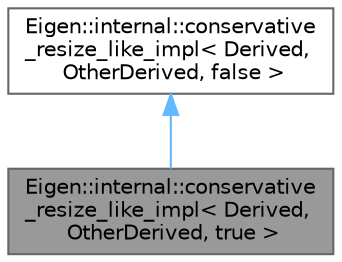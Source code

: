 digraph "Eigen::internal::conservative_resize_like_impl&lt; Derived, OtherDerived, true &gt;"
{
 // LATEX_PDF_SIZE
  bgcolor="transparent";
  edge [fontname=Helvetica,fontsize=10,labelfontname=Helvetica,labelfontsize=10];
  node [fontname=Helvetica,fontsize=10,shape=box,height=0.2,width=0.4];
  Node1 [id="Node000001",label="Eigen::internal::conservative\l_resize_like_impl\< Derived,\l OtherDerived, true \>",height=0.2,width=0.4,color="gray40", fillcolor="grey60", style="filled", fontcolor="black",tooltip=" "];
  Node2 -> Node1 [id="edge1_Node000001_Node000002",dir="back",color="steelblue1",style="solid",tooltip=" "];
  Node2 [id="Node000002",label="Eigen::internal::conservative\l_resize_like_impl\< Derived,\l OtherDerived, false \>",height=0.2,width=0.4,color="gray40", fillcolor="white", style="filled",URL="$struct_eigen_1_1internal_1_1conservative__resize__like__impl.html",tooltip=" "];
}
